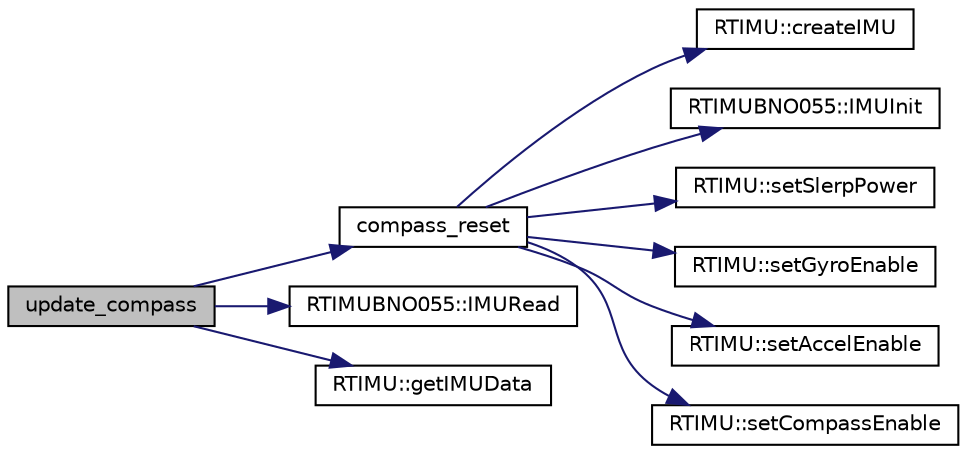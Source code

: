 digraph "update_compass"
{
  edge [fontname="Helvetica",fontsize="10",labelfontname="Helvetica",labelfontsize="10"];
  node [fontname="Helvetica",fontsize="10",shape=record];
  rankdir="LR";
  Node24 [label="update_compass",height=0.2,width=0.4,color="black", fillcolor="grey75", style="filled", fontcolor="black"];
  Node24 -> Node25 [color="midnightblue",fontsize="10",style="solid",fontname="Helvetica"];
  Node25 [label="compass_reset",height=0.2,width=0.4,color="black", fillcolor="white", style="filled",URL="$_compass_8cpp.html#a95ac5ce43283b1e056a3ebe57d06666f"];
  Node25 -> Node26 [color="midnightblue",fontsize="10",style="solid",fontname="Helvetica"];
  Node26 [label="RTIMU::createIMU",height=0.2,width=0.4,color="black", fillcolor="white", style="filled",URL="$class_r_t_i_m_u.html#ad1a91c52dfed6b9c1bbdde5e013eba93"];
  Node25 -> Node27 [color="midnightblue",fontsize="10",style="solid",fontname="Helvetica"];
  Node27 [label="RTIMUBNO055::IMUInit",height=0.2,width=0.4,color="black", fillcolor="white", style="filled",URL="$class_r_t_i_m_u_b_n_o055.html#a7b9e34a44b50e0b83da00cb7edc508eb"];
  Node25 -> Node28 [color="midnightblue",fontsize="10",style="solid",fontname="Helvetica"];
  Node28 [label="RTIMU::setSlerpPower",height=0.2,width=0.4,color="black", fillcolor="white", style="filled",URL="$class_r_t_i_m_u.html#acbf9a979fb1fa49000dd60d347040e10"];
  Node25 -> Node29 [color="midnightblue",fontsize="10",style="solid",fontname="Helvetica"];
  Node29 [label="RTIMU::setGyroEnable",height=0.2,width=0.4,color="black", fillcolor="white", style="filled",URL="$class_r_t_i_m_u.html#aef35b17eb528a14e99bf0e2401b294a1"];
  Node25 -> Node30 [color="midnightblue",fontsize="10",style="solid",fontname="Helvetica"];
  Node30 [label="RTIMU::setAccelEnable",height=0.2,width=0.4,color="black", fillcolor="white", style="filled",URL="$class_r_t_i_m_u.html#ab6212cd4cc221d3d5306ff8979d6357e"];
  Node25 -> Node31 [color="midnightblue",fontsize="10",style="solid",fontname="Helvetica"];
  Node31 [label="RTIMU::setCompassEnable",height=0.2,width=0.4,color="black", fillcolor="white", style="filled",URL="$class_r_t_i_m_u.html#aa6402af320a3c728bfcfa22a9357f3fe"];
  Node24 -> Node32 [color="midnightblue",fontsize="10",style="solid",fontname="Helvetica"];
  Node32 [label="RTIMUBNO055::IMURead",height=0.2,width=0.4,color="black", fillcolor="white", style="filled",URL="$class_r_t_i_m_u_b_n_o055.html#aad628604075ad2663bb717f95089f245"];
  Node24 -> Node33 [color="midnightblue",fontsize="10",style="solid",fontname="Helvetica"];
  Node33 [label="RTIMU::getIMUData",height=0.2,width=0.4,color="black", fillcolor="white", style="filled",URL="$class_r_t_i_m_u.html#a92d581cbd607d144228093e6e4157526"];
}
